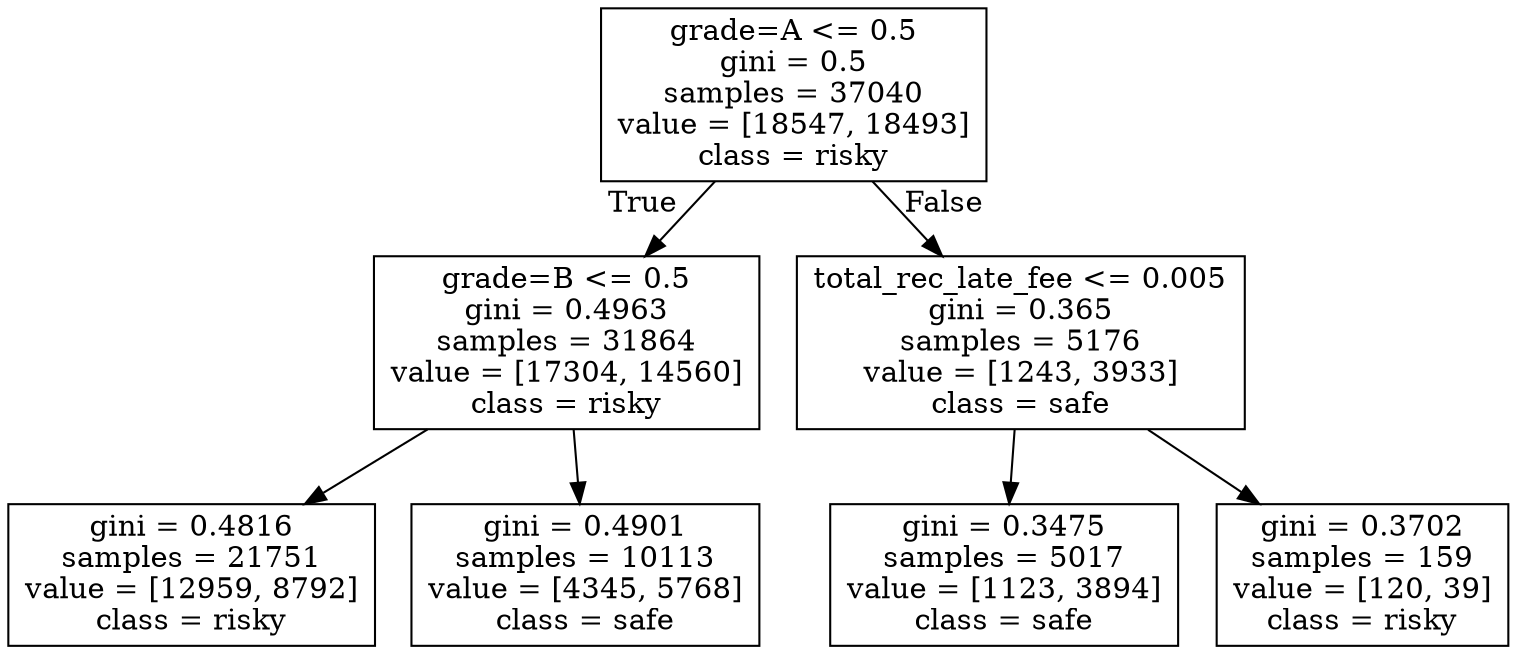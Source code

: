 digraph Tree {
node [shape=box] ;
0 [label="grade=A <= 0.5\ngini = 0.5\nsamples = 37040\nvalue = [18547, 18493]\nclass = risky"] ;
1 [label="grade=B <= 0.5\ngini = 0.4963\nsamples = 31864\nvalue = [17304, 14560]\nclass = risky"] ;
0 -> 1 [labeldistance=2.5, labelangle=45, headlabel="True"] ;
2 [label="gini = 0.4816\nsamples = 21751\nvalue = [12959, 8792]\nclass = risky"] ;
1 -> 2 ;
3 [label="gini = 0.4901\nsamples = 10113\nvalue = [4345, 5768]\nclass = safe"] ;
1 -> 3 ;
4 [label="total_rec_late_fee <= 0.005\ngini = 0.365\nsamples = 5176\nvalue = [1243, 3933]\nclass = safe"] ;
0 -> 4 [labeldistance=2.5, labelangle=-45, headlabel="False"] ;
5 [label="gini = 0.3475\nsamples = 5017\nvalue = [1123, 3894]\nclass = safe"] ;
4 -> 5 ;
6 [label="gini = 0.3702\nsamples = 159\nvalue = [120, 39]\nclass = risky"] ;
4 -> 6 ;
}